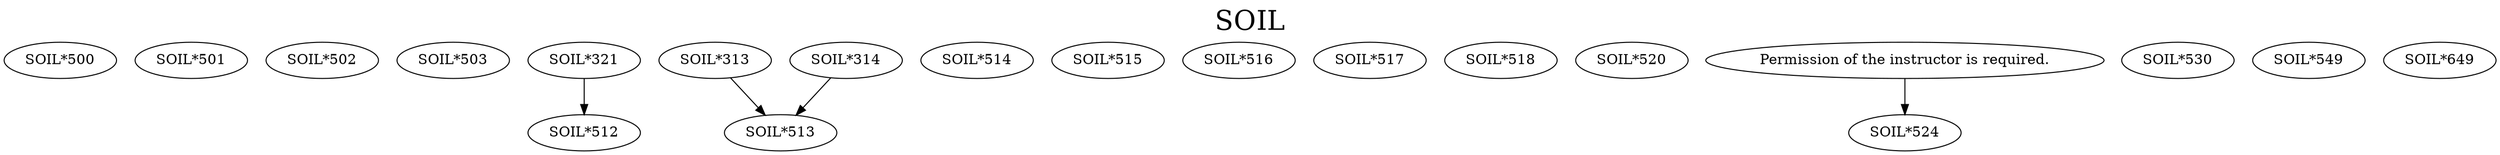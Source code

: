 digraph SOIL {
labelloc = "t";
label = "SOIL"
fontsize = 27;
"SOIL*500"
"SOIL*501"
"SOIL*502"
"SOIL*503"
"SOIL*321" -> "SOIL*512" [style=solid]
"SOIL*313" -> "SOIL*513"
"SOIL*314" -> "SOIL*513"
"SOIL*514"
"SOIL*515"
"SOIL*516"
"SOIL*517"
"SOIL*518"
"SOIL*520"
"Permission of the instructor is required." -> "SOIL*524" [style=solid]
"SOIL*530"
"SOIL*549"
"SOIL*649"
}
